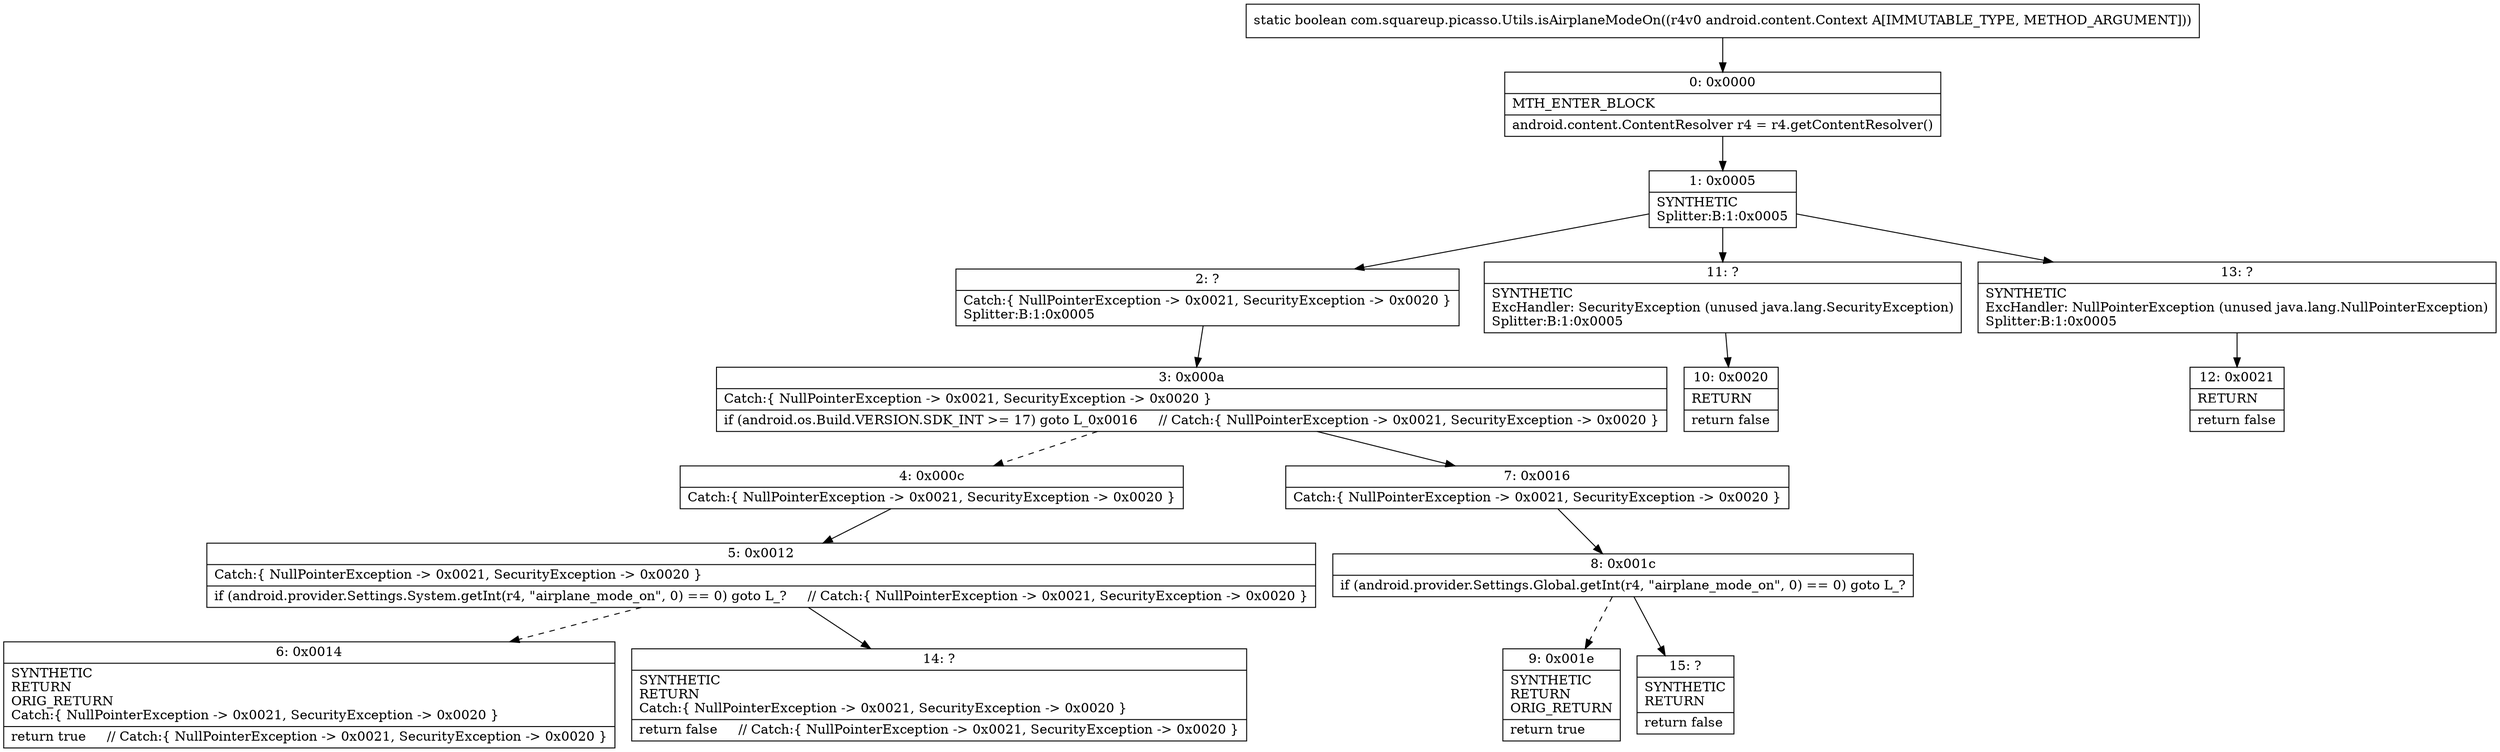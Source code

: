 digraph "CFG forcom.squareup.picasso.Utils.isAirplaneModeOn(Landroid\/content\/Context;)Z" {
Node_0 [shape=record,label="{0\:\ 0x0000|MTH_ENTER_BLOCK\l|android.content.ContentResolver r4 = r4.getContentResolver()\l}"];
Node_1 [shape=record,label="{1\:\ 0x0005|SYNTHETIC\lSplitter:B:1:0x0005\l}"];
Node_2 [shape=record,label="{2\:\ ?|Catch:\{ NullPointerException \-\> 0x0021, SecurityException \-\> 0x0020 \}\lSplitter:B:1:0x0005\l}"];
Node_3 [shape=record,label="{3\:\ 0x000a|Catch:\{ NullPointerException \-\> 0x0021, SecurityException \-\> 0x0020 \}\l|if (android.os.Build.VERSION.SDK_INT \>= 17) goto L_0x0016     \/\/ Catch:\{ NullPointerException \-\> 0x0021, SecurityException \-\> 0x0020 \}\l}"];
Node_4 [shape=record,label="{4\:\ 0x000c|Catch:\{ NullPointerException \-\> 0x0021, SecurityException \-\> 0x0020 \}\l}"];
Node_5 [shape=record,label="{5\:\ 0x0012|Catch:\{ NullPointerException \-\> 0x0021, SecurityException \-\> 0x0020 \}\l|if (android.provider.Settings.System.getInt(r4, \"airplane_mode_on\", 0) == 0) goto L_?     \/\/ Catch:\{ NullPointerException \-\> 0x0021, SecurityException \-\> 0x0020 \}\l}"];
Node_6 [shape=record,label="{6\:\ 0x0014|SYNTHETIC\lRETURN\lORIG_RETURN\lCatch:\{ NullPointerException \-\> 0x0021, SecurityException \-\> 0x0020 \}\l|return true     \/\/ Catch:\{ NullPointerException \-\> 0x0021, SecurityException \-\> 0x0020 \}\l}"];
Node_7 [shape=record,label="{7\:\ 0x0016|Catch:\{ NullPointerException \-\> 0x0021, SecurityException \-\> 0x0020 \}\l}"];
Node_8 [shape=record,label="{8\:\ 0x001c|if (android.provider.Settings.Global.getInt(r4, \"airplane_mode_on\", 0) == 0) goto L_?\l}"];
Node_9 [shape=record,label="{9\:\ 0x001e|SYNTHETIC\lRETURN\lORIG_RETURN\l|return true\l}"];
Node_10 [shape=record,label="{10\:\ 0x0020|RETURN\l|return false\l}"];
Node_11 [shape=record,label="{11\:\ ?|SYNTHETIC\lExcHandler: SecurityException (unused java.lang.SecurityException)\lSplitter:B:1:0x0005\l}"];
Node_12 [shape=record,label="{12\:\ 0x0021|RETURN\l|return false\l}"];
Node_13 [shape=record,label="{13\:\ ?|SYNTHETIC\lExcHandler: NullPointerException (unused java.lang.NullPointerException)\lSplitter:B:1:0x0005\l}"];
Node_14 [shape=record,label="{14\:\ ?|SYNTHETIC\lRETURN\lCatch:\{ NullPointerException \-\> 0x0021, SecurityException \-\> 0x0020 \}\l|return false     \/\/ Catch:\{ NullPointerException \-\> 0x0021, SecurityException \-\> 0x0020 \}\l}"];
Node_15 [shape=record,label="{15\:\ ?|SYNTHETIC\lRETURN\l|return false\l}"];
MethodNode[shape=record,label="{static boolean com.squareup.picasso.Utils.isAirplaneModeOn((r4v0 android.content.Context A[IMMUTABLE_TYPE, METHOD_ARGUMENT])) }"];
MethodNode -> Node_0;
Node_0 -> Node_1;
Node_1 -> Node_2;
Node_1 -> Node_13;
Node_1 -> Node_11;
Node_2 -> Node_3;
Node_3 -> Node_4[style=dashed];
Node_3 -> Node_7;
Node_4 -> Node_5;
Node_5 -> Node_6[style=dashed];
Node_5 -> Node_14;
Node_7 -> Node_8;
Node_8 -> Node_9[style=dashed];
Node_8 -> Node_15;
Node_11 -> Node_10;
Node_13 -> Node_12;
}

